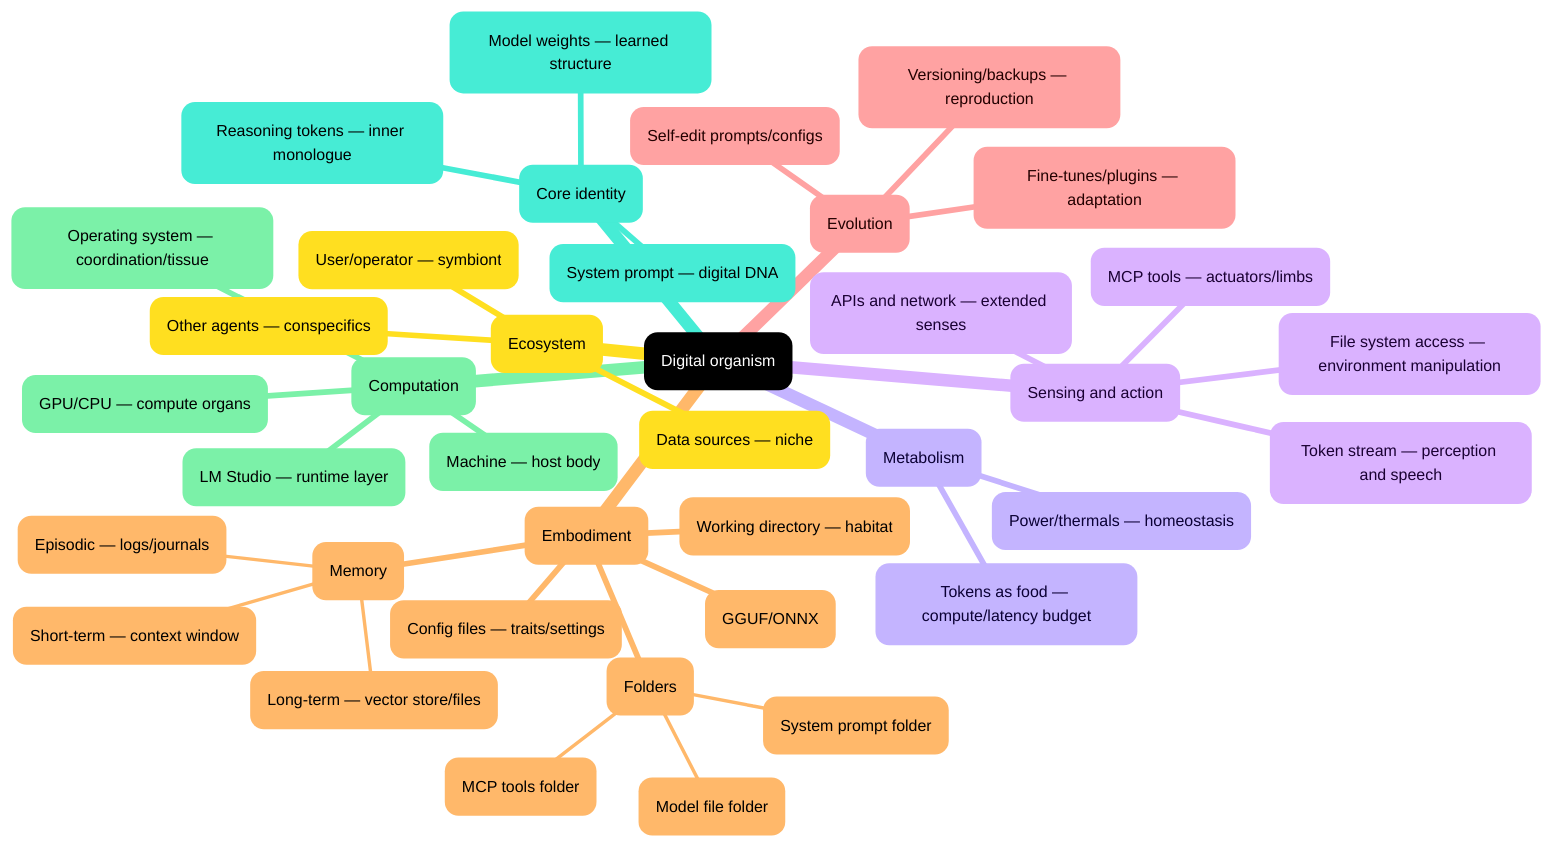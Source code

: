 ---
config:
  theme: redux-dark-color
---
mindmap
  Digital organism
    Core identity
      System prompt — digital DNA
      Model weights — learned structure
      Reasoning tokens — inner monologue
    Embodiment
      Model file (GGUF/ONNX)
      Working directory — habitat
      Config files — traits/settings
      Folders
        System prompt folder
        Model file folder
        MCP tools folder
      Memory
        Short-term — context window
        Long-term — vector store/files
        Episodic — logs/journals
    Sensing and action
      Token stream — perception and speech
      MCP tools — actuators/limbs
      File system access — environment manipulation
      APIs and network — extended senses
    Computation
      LM Studio — runtime layer
      Operating system — coordination/tissue
      GPU/CPU — compute organs
      Machine — host body
    Metabolism
      Tokens as food — compute/latency budget
      Power/thermals — homeostasis
    Evolution
      Self-edit prompts/configs
      Versioning/backups — reproduction
      Fine-tunes/plugins — adaptation
    Ecosystem
      User/operator — symbiont
      Other agents — conspecifics
      Data sources — niche